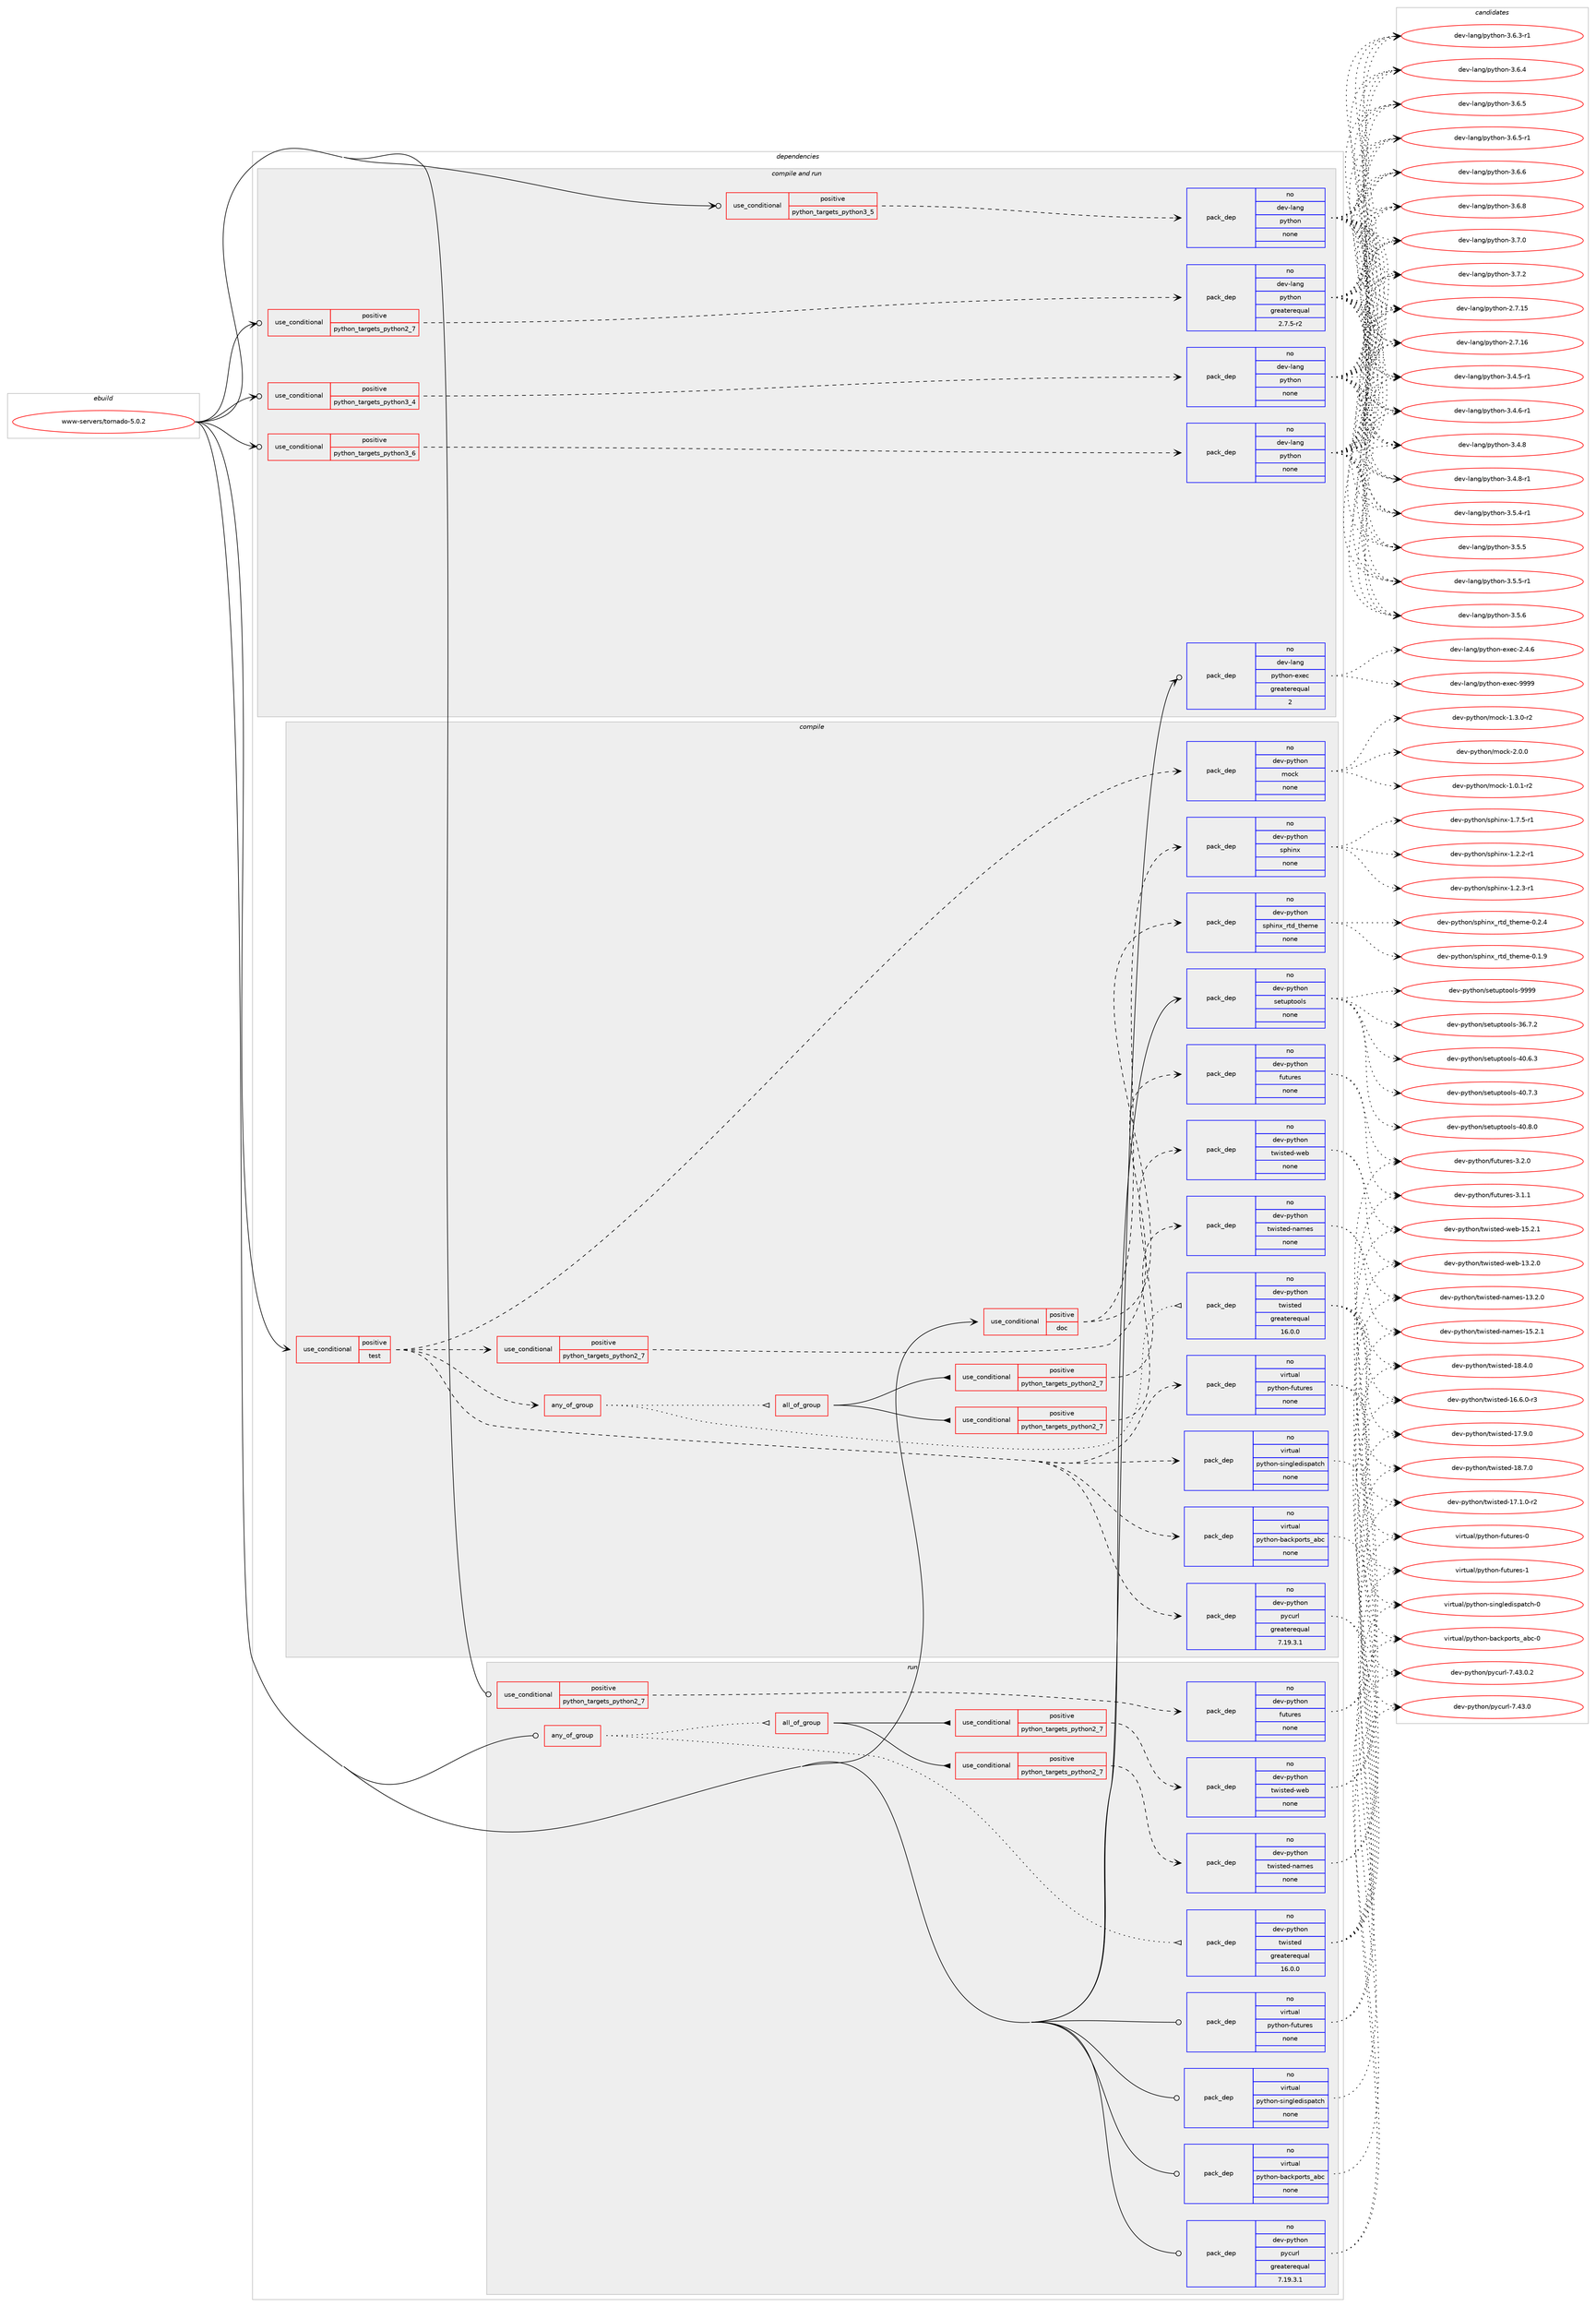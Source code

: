 digraph prolog {

# *************
# Graph options
# *************

newrank=true;
concentrate=true;
compound=true;
graph [rankdir=LR,fontname=Helvetica,fontsize=10,ranksep=1.5];#, ranksep=2.5, nodesep=0.2];
edge  [arrowhead=vee];
node  [fontname=Helvetica,fontsize=10];

# **********
# The ebuild
# **********

subgraph cluster_leftcol {
color=gray;
rank=same;
label=<<i>ebuild</i>>;
id [label="www-servers/tornado-5.0.2", color=red, width=4, href="../www-servers/tornado-5.0.2.svg"];
}

# ****************
# The dependencies
# ****************

subgraph cluster_midcol {
color=gray;
label=<<i>dependencies</i>>;
subgraph cluster_compile {
fillcolor="#eeeeee";
style=filled;
label=<<i>compile</i>>;
subgraph cond464920 {
dependency1752371 [label=<<TABLE BORDER="0" CELLBORDER="1" CELLSPACING="0" CELLPADDING="4"><TR><TD ROWSPAN="3" CELLPADDING="10">use_conditional</TD></TR><TR><TD>positive</TD></TR><TR><TD>doc</TD></TR></TABLE>>, shape=none, color=red];
subgraph pack1258139 {
dependency1752372 [label=<<TABLE BORDER="0" CELLBORDER="1" CELLSPACING="0" CELLPADDING="4" WIDTH="220"><TR><TD ROWSPAN="6" CELLPADDING="30">pack_dep</TD></TR><TR><TD WIDTH="110">no</TD></TR><TR><TD>dev-python</TD></TR><TR><TD>sphinx</TD></TR><TR><TD>none</TD></TR><TR><TD></TD></TR></TABLE>>, shape=none, color=blue];
}
dependency1752371:e -> dependency1752372:w [weight=20,style="dashed",arrowhead="vee"];
subgraph pack1258140 {
dependency1752373 [label=<<TABLE BORDER="0" CELLBORDER="1" CELLSPACING="0" CELLPADDING="4" WIDTH="220"><TR><TD ROWSPAN="6" CELLPADDING="30">pack_dep</TD></TR><TR><TD WIDTH="110">no</TD></TR><TR><TD>dev-python</TD></TR><TR><TD>sphinx_rtd_theme</TD></TR><TR><TD>none</TD></TR><TR><TD></TD></TR></TABLE>>, shape=none, color=blue];
}
dependency1752371:e -> dependency1752373:w [weight=20,style="dashed",arrowhead="vee"];
}
id:e -> dependency1752371:w [weight=20,style="solid",arrowhead="vee"];
subgraph cond464921 {
dependency1752374 [label=<<TABLE BORDER="0" CELLBORDER="1" CELLSPACING="0" CELLPADDING="4"><TR><TD ROWSPAN="3" CELLPADDING="10">use_conditional</TD></TR><TR><TD>positive</TD></TR><TR><TD>test</TD></TR></TABLE>>, shape=none, color=red];
subgraph cond464922 {
dependency1752375 [label=<<TABLE BORDER="0" CELLBORDER="1" CELLSPACING="0" CELLPADDING="4"><TR><TD ROWSPAN="3" CELLPADDING="10">use_conditional</TD></TR><TR><TD>positive</TD></TR><TR><TD>python_targets_python2_7</TD></TR></TABLE>>, shape=none, color=red];
subgraph pack1258141 {
dependency1752376 [label=<<TABLE BORDER="0" CELLBORDER="1" CELLSPACING="0" CELLPADDING="4" WIDTH="220"><TR><TD ROWSPAN="6" CELLPADDING="30">pack_dep</TD></TR><TR><TD WIDTH="110">no</TD></TR><TR><TD>dev-python</TD></TR><TR><TD>futures</TD></TR><TR><TD>none</TD></TR><TR><TD></TD></TR></TABLE>>, shape=none, color=blue];
}
dependency1752375:e -> dependency1752376:w [weight=20,style="dashed",arrowhead="vee"];
}
dependency1752374:e -> dependency1752375:w [weight=20,style="dashed",arrowhead="vee"];
subgraph pack1258142 {
dependency1752377 [label=<<TABLE BORDER="0" CELLBORDER="1" CELLSPACING="0" CELLPADDING="4" WIDTH="220"><TR><TD ROWSPAN="6" CELLPADDING="30">pack_dep</TD></TR><TR><TD WIDTH="110">no</TD></TR><TR><TD>dev-python</TD></TR><TR><TD>pycurl</TD></TR><TR><TD>greaterequal</TD></TR><TR><TD>7.19.3.1</TD></TR></TABLE>>, shape=none, color=blue];
}
dependency1752374:e -> dependency1752377:w [weight=20,style="dashed",arrowhead="vee"];
subgraph any28311 {
dependency1752378 [label=<<TABLE BORDER="0" CELLBORDER="1" CELLSPACING="0" CELLPADDING="4"><TR><TD CELLPADDING="10">any_of_group</TD></TR></TABLE>>, shape=none, color=red];subgraph pack1258143 {
dependency1752379 [label=<<TABLE BORDER="0" CELLBORDER="1" CELLSPACING="0" CELLPADDING="4" WIDTH="220"><TR><TD ROWSPAN="6" CELLPADDING="30">pack_dep</TD></TR><TR><TD WIDTH="110">no</TD></TR><TR><TD>dev-python</TD></TR><TR><TD>twisted</TD></TR><TR><TD>greaterequal</TD></TR><TR><TD>16.0.0</TD></TR></TABLE>>, shape=none, color=blue];
}
dependency1752378:e -> dependency1752379:w [weight=20,style="dotted",arrowhead="oinv"];
subgraph all1004 {
dependency1752380 [label=<<TABLE BORDER="0" CELLBORDER="1" CELLSPACING="0" CELLPADDING="4"><TR><TD CELLPADDING="10">all_of_group</TD></TR></TABLE>>, shape=none, color=red];subgraph cond464923 {
dependency1752381 [label=<<TABLE BORDER="0" CELLBORDER="1" CELLSPACING="0" CELLPADDING="4"><TR><TD ROWSPAN="3" CELLPADDING="10">use_conditional</TD></TR><TR><TD>positive</TD></TR><TR><TD>python_targets_python2_7</TD></TR></TABLE>>, shape=none, color=red];
subgraph pack1258144 {
dependency1752382 [label=<<TABLE BORDER="0" CELLBORDER="1" CELLSPACING="0" CELLPADDING="4" WIDTH="220"><TR><TD ROWSPAN="6" CELLPADDING="30">pack_dep</TD></TR><TR><TD WIDTH="110">no</TD></TR><TR><TD>dev-python</TD></TR><TR><TD>twisted-names</TD></TR><TR><TD>none</TD></TR><TR><TD></TD></TR></TABLE>>, shape=none, color=blue];
}
dependency1752381:e -> dependency1752382:w [weight=20,style="dashed",arrowhead="vee"];
}
dependency1752380:e -> dependency1752381:w [weight=20,style="solid",arrowhead="inv"];
subgraph cond464924 {
dependency1752383 [label=<<TABLE BORDER="0" CELLBORDER="1" CELLSPACING="0" CELLPADDING="4"><TR><TD ROWSPAN="3" CELLPADDING="10">use_conditional</TD></TR><TR><TD>positive</TD></TR><TR><TD>python_targets_python2_7</TD></TR></TABLE>>, shape=none, color=red];
subgraph pack1258145 {
dependency1752384 [label=<<TABLE BORDER="0" CELLBORDER="1" CELLSPACING="0" CELLPADDING="4" WIDTH="220"><TR><TD ROWSPAN="6" CELLPADDING="30">pack_dep</TD></TR><TR><TD WIDTH="110">no</TD></TR><TR><TD>dev-python</TD></TR><TR><TD>twisted-web</TD></TR><TR><TD>none</TD></TR><TR><TD></TD></TR></TABLE>>, shape=none, color=blue];
}
dependency1752383:e -> dependency1752384:w [weight=20,style="dashed",arrowhead="vee"];
}
dependency1752380:e -> dependency1752383:w [weight=20,style="solid",arrowhead="inv"];
}
dependency1752378:e -> dependency1752380:w [weight=20,style="dotted",arrowhead="oinv"];
}
dependency1752374:e -> dependency1752378:w [weight=20,style="dashed",arrowhead="vee"];
subgraph pack1258146 {
dependency1752385 [label=<<TABLE BORDER="0" CELLBORDER="1" CELLSPACING="0" CELLPADDING="4" WIDTH="220"><TR><TD ROWSPAN="6" CELLPADDING="30">pack_dep</TD></TR><TR><TD WIDTH="110">no</TD></TR><TR><TD>virtual</TD></TR><TR><TD>python-backports_abc</TD></TR><TR><TD>none</TD></TR><TR><TD></TD></TR></TABLE>>, shape=none, color=blue];
}
dependency1752374:e -> dependency1752385:w [weight=20,style="dashed",arrowhead="vee"];
subgraph pack1258147 {
dependency1752386 [label=<<TABLE BORDER="0" CELLBORDER="1" CELLSPACING="0" CELLPADDING="4" WIDTH="220"><TR><TD ROWSPAN="6" CELLPADDING="30">pack_dep</TD></TR><TR><TD WIDTH="110">no</TD></TR><TR><TD>virtual</TD></TR><TR><TD>python-futures</TD></TR><TR><TD>none</TD></TR><TR><TD></TD></TR></TABLE>>, shape=none, color=blue];
}
dependency1752374:e -> dependency1752386:w [weight=20,style="dashed",arrowhead="vee"];
subgraph pack1258148 {
dependency1752387 [label=<<TABLE BORDER="0" CELLBORDER="1" CELLSPACING="0" CELLPADDING="4" WIDTH="220"><TR><TD ROWSPAN="6" CELLPADDING="30">pack_dep</TD></TR><TR><TD WIDTH="110">no</TD></TR><TR><TD>virtual</TD></TR><TR><TD>python-singledispatch</TD></TR><TR><TD>none</TD></TR><TR><TD></TD></TR></TABLE>>, shape=none, color=blue];
}
dependency1752374:e -> dependency1752387:w [weight=20,style="dashed",arrowhead="vee"];
subgraph pack1258149 {
dependency1752388 [label=<<TABLE BORDER="0" CELLBORDER="1" CELLSPACING="0" CELLPADDING="4" WIDTH="220"><TR><TD ROWSPAN="6" CELLPADDING="30">pack_dep</TD></TR><TR><TD WIDTH="110">no</TD></TR><TR><TD>dev-python</TD></TR><TR><TD>mock</TD></TR><TR><TD>none</TD></TR><TR><TD></TD></TR></TABLE>>, shape=none, color=blue];
}
dependency1752374:e -> dependency1752388:w [weight=20,style="dashed",arrowhead="vee"];
}
id:e -> dependency1752374:w [weight=20,style="solid",arrowhead="vee"];
subgraph pack1258150 {
dependency1752389 [label=<<TABLE BORDER="0" CELLBORDER="1" CELLSPACING="0" CELLPADDING="4" WIDTH="220"><TR><TD ROWSPAN="6" CELLPADDING="30">pack_dep</TD></TR><TR><TD WIDTH="110">no</TD></TR><TR><TD>dev-python</TD></TR><TR><TD>setuptools</TD></TR><TR><TD>none</TD></TR><TR><TD></TD></TR></TABLE>>, shape=none, color=blue];
}
id:e -> dependency1752389:w [weight=20,style="solid",arrowhead="vee"];
}
subgraph cluster_compileandrun {
fillcolor="#eeeeee";
style=filled;
label=<<i>compile and run</i>>;
subgraph cond464925 {
dependency1752390 [label=<<TABLE BORDER="0" CELLBORDER="1" CELLSPACING="0" CELLPADDING="4"><TR><TD ROWSPAN="3" CELLPADDING="10">use_conditional</TD></TR><TR><TD>positive</TD></TR><TR><TD>python_targets_python2_7</TD></TR></TABLE>>, shape=none, color=red];
subgraph pack1258151 {
dependency1752391 [label=<<TABLE BORDER="0" CELLBORDER="1" CELLSPACING="0" CELLPADDING="4" WIDTH="220"><TR><TD ROWSPAN="6" CELLPADDING="30">pack_dep</TD></TR><TR><TD WIDTH="110">no</TD></TR><TR><TD>dev-lang</TD></TR><TR><TD>python</TD></TR><TR><TD>greaterequal</TD></TR><TR><TD>2.7.5-r2</TD></TR></TABLE>>, shape=none, color=blue];
}
dependency1752390:e -> dependency1752391:w [weight=20,style="dashed",arrowhead="vee"];
}
id:e -> dependency1752390:w [weight=20,style="solid",arrowhead="odotvee"];
subgraph cond464926 {
dependency1752392 [label=<<TABLE BORDER="0" CELLBORDER="1" CELLSPACING="0" CELLPADDING="4"><TR><TD ROWSPAN="3" CELLPADDING="10">use_conditional</TD></TR><TR><TD>positive</TD></TR><TR><TD>python_targets_python3_4</TD></TR></TABLE>>, shape=none, color=red];
subgraph pack1258152 {
dependency1752393 [label=<<TABLE BORDER="0" CELLBORDER="1" CELLSPACING="0" CELLPADDING="4" WIDTH="220"><TR><TD ROWSPAN="6" CELLPADDING="30">pack_dep</TD></TR><TR><TD WIDTH="110">no</TD></TR><TR><TD>dev-lang</TD></TR><TR><TD>python</TD></TR><TR><TD>none</TD></TR><TR><TD></TD></TR></TABLE>>, shape=none, color=blue];
}
dependency1752392:e -> dependency1752393:w [weight=20,style="dashed",arrowhead="vee"];
}
id:e -> dependency1752392:w [weight=20,style="solid",arrowhead="odotvee"];
subgraph cond464927 {
dependency1752394 [label=<<TABLE BORDER="0" CELLBORDER="1" CELLSPACING="0" CELLPADDING="4"><TR><TD ROWSPAN="3" CELLPADDING="10">use_conditional</TD></TR><TR><TD>positive</TD></TR><TR><TD>python_targets_python3_5</TD></TR></TABLE>>, shape=none, color=red];
subgraph pack1258153 {
dependency1752395 [label=<<TABLE BORDER="0" CELLBORDER="1" CELLSPACING="0" CELLPADDING="4" WIDTH="220"><TR><TD ROWSPAN="6" CELLPADDING="30">pack_dep</TD></TR><TR><TD WIDTH="110">no</TD></TR><TR><TD>dev-lang</TD></TR><TR><TD>python</TD></TR><TR><TD>none</TD></TR><TR><TD></TD></TR></TABLE>>, shape=none, color=blue];
}
dependency1752394:e -> dependency1752395:w [weight=20,style="dashed",arrowhead="vee"];
}
id:e -> dependency1752394:w [weight=20,style="solid",arrowhead="odotvee"];
subgraph cond464928 {
dependency1752396 [label=<<TABLE BORDER="0" CELLBORDER="1" CELLSPACING="0" CELLPADDING="4"><TR><TD ROWSPAN="3" CELLPADDING="10">use_conditional</TD></TR><TR><TD>positive</TD></TR><TR><TD>python_targets_python3_6</TD></TR></TABLE>>, shape=none, color=red];
subgraph pack1258154 {
dependency1752397 [label=<<TABLE BORDER="0" CELLBORDER="1" CELLSPACING="0" CELLPADDING="4" WIDTH="220"><TR><TD ROWSPAN="6" CELLPADDING="30">pack_dep</TD></TR><TR><TD WIDTH="110">no</TD></TR><TR><TD>dev-lang</TD></TR><TR><TD>python</TD></TR><TR><TD>none</TD></TR><TR><TD></TD></TR></TABLE>>, shape=none, color=blue];
}
dependency1752396:e -> dependency1752397:w [weight=20,style="dashed",arrowhead="vee"];
}
id:e -> dependency1752396:w [weight=20,style="solid",arrowhead="odotvee"];
subgraph pack1258155 {
dependency1752398 [label=<<TABLE BORDER="0" CELLBORDER="1" CELLSPACING="0" CELLPADDING="4" WIDTH="220"><TR><TD ROWSPAN="6" CELLPADDING="30">pack_dep</TD></TR><TR><TD WIDTH="110">no</TD></TR><TR><TD>dev-lang</TD></TR><TR><TD>python-exec</TD></TR><TR><TD>greaterequal</TD></TR><TR><TD>2</TD></TR></TABLE>>, shape=none, color=blue];
}
id:e -> dependency1752398:w [weight=20,style="solid",arrowhead="odotvee"];
}
subgraph cluster_run {
fillcolor="#eeeeee";
style=filled;
label=<<i>run</i>>;
subgraph any28312 {
dependency1752399 [label=<<TABLE BORDER="0" CELLBORDER="1" CELLSPACING="0" CELLPADDING="4"><TR><TD CELLPADDING="10">any_of_group</TD></TR></TABLE>>, shape=none, color=red];subgraph pack1258156 {
dependency1752400 [label=<<TABLE BORDER="0" CELLBORDER="1" CELLSPACING="0" CELLPADDING="4" WIDTH="220"><TR><TD ROWSPAN="6" CELLPADDING="30">pack_dep</TD></TR><TR><TD WIDTH="110">no</TD></TR><TR><TD>dev-python</TD></TR><TR><TD>twisted</TD></TR><TR><TD>greaterequal</TD></TR><TR><TD>16.0.0</TD></TR></TABLE>>, shape=none, color=blue];
}
dependency1752399:e -> dependency1752400:w [weight=20,style="dotted",arrowhead="oinv"];
subgraph all1005 {
dependency1752401 [label=<<TABLE BORDER="0" CELLBORDER="1" CELLSPACING="0" CELLPADDING="4"><TR><TD CELLPADDING="10">all_of_group</TD></TR></TABLE>>, shape=none, color=red];subgraph cond464929 {
dependency1752402 [label=<<TABLE BORDER="0" CELLBORDER="1" CELLSPACING="0" CELLPADDING="4"><TR><TD ROWSPAN="3" CELLPADDING="10">use_conditional</TD></TR><TR><TD>positive</TD></TR><TR><TD>python_targets_python2_7</TD></TR></TABLE>>, shape=none, color=red];
subgraph pack1258157 {
dependency1752403 [label=<<TABLE BORDER="0" CELLBORDER="1" CELLSPACING="0" CELLPADDING="4" WIDTH="220"><TR><TD ROWSPAN="6" CELLPADDING="30">pack_dep</TD></TR><TR><TD WIDTH="110">no</TD></TR><TR><TD>dev-python</TD></TR><TR><TD>twisted-names</TD></TR><TR><TD>none</TD></TR><TR><TD></TD></TR></TABLE>>, shape=none, color=blue];
}
dependency1752402:e -> dependency1752403:w [weight=20,style="dashed",arrowhead="vee"];
}
dependency1752401:e -> dependency1752402:w [weight=20,style="solid",arrowhead="inv"];
subgraph cond464930 {
dependency1752404 [label=<<TABLE BORDER="0" CELLBORDER="1" CELLSPACING="0" CELLPADDING="4"><TR><TD ROWSPAN="3" CELLPADDING="10">use_conditional</TD></TR><TR><TD>positive</TD></TR><TR><TD>python_targets_python2_7</TD></TR></TABLE>>, shape=none, color=red];
subgraph pack1258158 {
dependency1752405 [label=<<TABLE BORDER="0" CELLBORDER="1" CELLSPACING="0" CELLPADDING="4" WIDTH="220"><TR><TD ROWSPAN="6" CELLPADDING="30">pack_dep</TD></TR><TR><TD WIDTH="110">no</TD></TR><TR><TD>dev-python</TD></TR><TR><TD>twisted-web</TD></TR><TR><TD>none</TD></TR><TR><TD></TD></TR></TABLE>>, shape=none, color=blue];
}
dependency1752404:e -> dependency1752405:w [weight=20,style="dashed",arrowhead="vee"];
}
dependency1752401:e -> dependency1752404:w [weight=20,style="solid",arrowhead="inv"];
}
dependency1752399:e -> dependency1752401:w [weight=20,style="dotted",arrowhead="oinv"];
}
id:e -> dependency1752399:w [weight=20,style="solid",arrowhead="odot"];
subgraph cond464931 {
dependency1752406 [label=<<TABLE BORDER="0" CELLBORDER="1" CELLSPACING="0" CELLPADDING="4"><TR><TD ROWSPAN="3" CELLPADDING="10">use_conditional</TD></TR><TR><TD>positive</TD></TR><TR><TD>python_targets_python2_7</TD></TR></TABLE>>, shape=none, color=red];
subgraph pack1258159 {
dependency1752407 [label=<<TABLE BORDER="0" CELLBORDER="1" CELLSPACING="0" CELLPADDING="4" WIDTH="220"><TR><TD ROWSPAN="6" CELLPADDING="30">pack_dep</TD></TR><TR><TD WIDTH="110">no</TD></TR><TR><TD>dev-python</TD></TR><TR><TD>futures</TD></TR><TR><TD>none</TD></TR><TR><TD></TD></TR></TABLE>>, shape=none, color=blue];
}
dependency1752406:e -> dependency1752407:w [weight=20,style="dashed",arrowhead="vee"];
}
id:e -> dependency1752406:w [weight=20,style="solid",arrowhead="odot"];
subgraph pack1258160 {
dependency1752408 [label=<<TABLE BORDER="0" CELLBORDER="1" CELLSPACING="0" CELLPADDING="4" WIDTH="220"><TR><TD ROWSPAN="6" CELLPADDING="30">pack_dep</TD></TR><TR><TD WIDTH="110">no</TD></TR><TR><TD>dev-python</TD></TR><TR><TD>pycurl</TD></TR><TR><TD>greaterequal</TD></TR><TR><TD>7.19.3.1</TD></TR></TABLE>>, shape=none, color=blue];
}
id:e -> dependency1752408:w [weight=20,style="solid",arrowhead="odot"];
subgraph pack1258161 {
dependency1752409 [label=<<TABLE BORDER="0" CELLBORDER="1" CELLSPACING="0" CELLPADDING="4" WIDTH="220"><TR><TD ROWSPAN="6" CELLPADDING="30">pack_dep</TD></TR><TR><TD WIDTH="110">no</TD></TR><TR><TD>virtual</TD></TR><TR><TD>python-backports_abc</TD></TR><TR><TD>none</TD></TR><TR><TD></TD></TR></TABLE>>, shape=none, color=blue];
}
id:e -> dependency1752409:w [weight=20,style="solid",arrowhead="odot"];
subgraph pack1258162 {
dependency1752410 [label=<<TABLE BORDER="0" CELLBORDER="1" CELLSPACING="0" CELLPADDING="4" WIDTH="220"><TR><TD ROWSPAN="6" CELLPADDING="30">pack_dep</TD></TR><TR><TD WIDTH="110">no</TD></TR><TR><TD>virtual</TD></TR><TR><TD>python-futures</TD></TR><TR><TD>none</TD></TR><TR><TD></TD></TR></TABLE>>, shape=none, color=blue];
}
id:e -> dependency1752410:w [weight=20,style="solid",arrowhead="odot"];
subgraph pack1258163 {
dependency1752411 [label=<<TABLE BORDER="0" CELLBORDER="1" CELLSPACING="0" CELLPADDING="4" WIDTH="220"><TR><TD ROWSPAN="6" CELLPADDING="30">pack_dep</TD></TR><TR><TD WIDTH="110">no</TD></TR><TR><TD>virtual</TD></TR><TR><TD>python-singledispatch</TD></TR><TR><TD>none</TD></TR><TR><TD></TD></TR></TABLE>>, shape=none, color=blue];
}
id:e -> dependency1752411:w [weight=20,style="solid",arrowhead="odot"];
}
}

# **************
# The candidates
# **************

subgraph cluster_choices {
rank=same;
color=gray;
label=<<i>candidates</i>>;

subgraph choice1258139 {
color=black;
nodesep=1;
choice10010111845112121116104111110471151121041051101204549465046504511449 [label="dev-python/sphinx-1.2.2-r1", color=red, width=4,href="../dev-python/sphinx-1.2.2-r1.svg"];
choice10010111845112121116104111110471151121041051101204549465046514511449 [label="dev-python/sphinx-1.2.3-r1", color=red, width=4,href="../dev-python/sphinx-1.2.3-r1.svg"];
choice10010111845112121116104111110471151121041051101204549465546534511449 [label="dev-python/sphinx-1.7.5-r1", color=red, width=4,href="../dev-python/sphinx-1.7.5-r1.svg"];
dependency1752372:e -> choice10010111845112121116104111110471151121041051101204549465046504511449:w [style=dotted,weight="100"];
dependency1752372:e -> choice10010111845112121116104111110471151121041051101204549465046514511449:w [style=dotted,weight="100"];
dependency1752372:e -> choice10010111845112121116104111110471151121041051101204549465546534511449:w [style=dotted,weight="100"];
}
subgraph choice1258140 {
color=black;
nodesep=1;
choice10010111845112121116104111110471151121041051101209511411610095116104101109101454846494657 [label="dev-python/sphinx_rtd_theme-0.1.9", color=red, width=4,href="../dev-python/sphinx_rtd_theme-0.1.9.svg"];
choice10010111845112121116104111110471151121041051101209511411610095116104101109101454846504652 [label="dev-python/sphinx_rtd_theme-0.2.4", color=red, width=4,href="../dev-python/sphinx_rtd_theme-0.2.4.svg"];
dependency1752373:e -> choice10010111845112121116104111110471151121041051101209511411610095116104101109101454846494657:w [style=dotted,weight="100"];
dependency1752373:e -> choice10010111845112121116104111110471151121041051101209511411610095116104101109101454846504652:w [style=dotted,weight="100"];
}
subgraph choice1258141 {
color=black;
nodesep=1;
choice1001011184511212111610411111047102117116117114101115455146494649 [label="dev-python/futures-3.1.1", color=red, width=4,href="../dev-python/futures-3.1.1.svg"];
choice1001011184511212111610411111047102117116117114101115455146504648 [label="dev-python/futures-3.2.0", color=red, width=4,href="../dev-python/futures-3.2.0.svg"];
dependency1752376:e -> choice1001011184511212111610411111047102117116117114101115455146494649:w [style=dotted,weight="100"];
dependency1752376:e -> choice1001011184511212111610411111047102117116117114101115455146504648:w [style=dotted,weight="100"];
}
subgraph choice1258142 {
color=black;
nodesep=1;
choice10010111845112121116104111110471121219911711410845554652514648 [label="dev-python/pycurl-7.43.0", color=red, width=4,href="../dev-python/pycurl-7.43.0.svg"];
choice100101118451121211161041111104711212199117114108455546525146484650 [label="dev-python/pycurl-7.43.0.2", color=red, width=4,href="../dev-python/pycurl-7.43.0.2.svg"];
dependency1752377:e -> choice10010111845112121116104111110471121219911711410845554652514648:w [style=dotted,weight="100"];
dependency1752377:e -> choice100101118451121211161041111104711212199117114108455546525146484650:w [style=dotted,weight="100"];
}
subgraph choice1258143 {
color=black;
nodesep=1;
choice1001011184511212111610411111047116119105115116101100454954465446484511451 [label="dev-python/twisted-16.6.0-r3", color=red, width=4,href="../dev-python/twisted-16.6.0-r3.svg"];
choice1001011184511212111610411111047116119105115116101100454955464946484511450 [label="dev-python/twisted-17.1.0-r2", color=red, width=4,href="../dev-python/twisted-17.1.0-r2.svg"];
choice100101118451121211161041111104711611910511511610110045495546574648 [label="dev-python/twisted-17.9.0", color=red, width=4,href="../dev-python/twisted-17.9.0.svg"];
choice100101118451121211161041111104711611910511511610110045495646524648 [label="dev-python/twisted-18.4.0", color=red, width=4,href="../dev-python/twisted-18.4.0.svg"];
choice100101118451121211161041111104711611910511511610110045495646554648 [label="dev-python/twisted-18.7.0", color=red, width=4,href="../dev-python/twisted-18.7.0.svg"];
dependency1752379:e -> choice1001011184511212111610411111047116119105115116101100454954465446484511451:w [style=dotted,weight="100"];
dependency1752379:e -> choice1001011184511212111610411111047116119105115116101100454955464946484511450:w [style=dotted,weight="100"];
dependency1752379:e -> choice100101118451121211161041111104711611910511511610110045495546574648:w [style=dotted,weight="100"];
dependency1752379:e -> choice100101118451121211161041111104711611910511511610110045495646524648:w [style=dotted,weight="100"];
dependency1752379:e -> choice100101118451121211161041111104711611910511511610110045495646554648:w [style=dotted,weight="100"];
}
subgraph choice1258144 {
color=black;
nodesep=1;
choice1001011184511212111610411111047116119105115116101100451109710910111545495146504648 [label="dev-python/twisted-names-13.2.0", color=red, width=4,href="../dev-python/twisted-names-13.2.0.svg"];
choice1001011184511212111610411111047116119105115116101100451109710910111545495346504649 [label="dev-python/twisted-names-15.2.1", color=red, width=4,href="../dev-python/twisted-names-15.2.1.svg"];
dependency1752382:e -> choice1001011184511212111610411111047116119105115116101100451109710910111545495146504648:w [style=dotted,weight="100"];
dependency1752382:e -> choice1001011184511212111610411111047116119105115116101100451109710910111545495346504649:w [style=dotted,weight="100"];
}
subgraph choice1258145 {
color=black;
nodesep=1;
choice1001011184511212111610411111047116119105115116101100451191019845495146504648 [label="dev-python/twisted-web-13.2.0", color=red, width=4,href="../dev-python/twisted-web-13.2.0.svg"];
choice1001011184511212111610411111047116119105115116101100451191019845495346504649 [label="dev-python/twisted-web-15.2.1", color=red, width=4,href="../dev-python/twisted-web-15.2.1.svg"];
dependency1752384:e -> choice1001011184511212111610411111047116119105115116101100451191019845495146504648:w [style=dotted,weight="100"];
dependency1752384:e -> choice1001011184511212111610411111047116119105115116101100451191019845495346504649:w [style=dotted,weight="100"];
}
subgraph choice1258146 {
color=black;
nodesep=1;
choice118105114116117971084711212111610411111045989799107112111114116115959798994548 [label="virtual/python-backports_abc-0", color=red, width=4,href="../virtual/python-backports_abc-0.svg"];
dependency1752385:e -> choice118105114116117971084711212111610411111045989799107112111114116115959798994548:w [style=dotted,weight="100"];
}
subgraph choice1258147 {
color=black;
nodesep=1;
choice1181051141161179710847112121116104111110451021171161171141011154548 [label="virtual/python-futures-0", color=red, width=4,href="../virtual/python-futures-0.svg"];
choice1181051141161179710847112121116104111110451021171161171141011154549 [label="virtual/python-futures-1", color=red, width=4,href="../virtual/python-futures-1.svg"];
dependency1752386:e -> choice1181051141161179710847112121116104111110451021171161171141011154548:w [style=dotted,weight="100"];
dependency1752386:e -> choice1181051141161179710847112121116104111110451021171161171141011154549:w [style=dotted,weight="100"];
}
subgraph choice1258148 {
color=black;
nodesep=1;
choice11810511411611797108471121211161041111104511510511010310810110010511511297116991044548 [label="virtual/python-singledispatch-0", color=red, width=4,href="../virtual/python-singledispatch-0.svg"];
dependency1752387:e -> choice11810511411611797108471121211161041111104511510511010310810110010511511297116991044548:w [style=dotted,weight="100"];
}
subgraph choice1258149 {
color=black;
nodesep=1;
choice1001011184511212111610411111047109111991074549464846494511450 [label="dev-python/mock-1.0.1-r2", color=red, width=4,href="../dev-python/mock-1.0.1-r2.svg"];
choice1001011184511212111610411111047109111991074549465146484511450 [label="dev-python/mock-1.3.0-r2", color=red, width=4,href="../dev-python/mock-1.3.0-r2.svg"];
choice100101118451121211161041111104710911199107455046484648 [label="dev-python/mock-2.0.0", color=red, width=4,href="../dev-python/mock-2.0.0.svg"];
dependency1752388:e -> choice1001011184511212111610411111047109111991074549464846494511450:w [style=dotted,weight="100"];
dependency1752388:e -> choice1001011184511212111610411111047109111991074549465146484511450:w [style=dotted,weight="100"];
dependency1752388:e -> choice100101118451121211161041111104710911199107455046484648:w [style=dotted,weight="100"];
}
subgraph choice1258150 {
color=black;
nodesep=1;
choice100101118451121211161041111104711510111611711211611111110811545515446554650 [label="dev-python/setuptools-36.7.2", color=red, width=4,href="../dev-python/setuptools-36.7.2.svg"];
choice100101118451121211161041111104711510111611711211611111110811545524846544651 [label="dev-python/setuptools-40.6.3", color=red, width=4,href="../dev-python/setuptools-40.6.3.svg"];
choice100101118451121211161041111104711510111611711211611111110811545524846554651 [label="dev-python/setuptools-40.7.3", color=red, width=4,href="../dev-python/setuptools-40.7.3.svg"];
choice100101118451121211161041111104711510111611711211611111110811545524846564648 [label="dev-python/setuptools-40.8.0", color=red, width=4,href="../dev-python/setuptools-40.8.0.svg"];
choice10010111845112121116104111110471151011161171121161111111081154557575757 [label="dev-python/setuptools-9999", color=red, width=4,href="../dev-python/setuptools-9999.svg"];
dependency1752389:e -> choice100101118451121211161041111104711510111611711211611111110811545515446554650:w [style=dotted,weight="100"];
dependency1752389:e -> choice100101118451121211161041111104711510111611711211611111110811545524846544651:w [style=dotted,weight="100"];
dependency1752389:e -> choice100101118451121211161041111104711510111611711211611111110811545524846554651:w [style=dotted,weight="100"];
dependency1752389:e -> choice100101118451121211161041111104711510111611711211611111110811545524846564648:w [style=dotted,weight="100"];
dependency1752389:e -> choice10010111845112121116104111110471151011161171121161111111081154557575757:w [style=dotted,weight="100"];
}
subgraph choice1258151 {
color=black;
nodesep=1;
choice10010111845108971101034711212111610411111045504655464953 [label="dev-lang/python-2.7.15", color=red, width=4,href="../dev-lang/python-2.7.15.svg"];
choice10010111845108971101034711212111610411111045504655464954 [label="dev-lang/python-2.7.16", color=red, width=4,href="../dev-lang/python-2.7.16.svg"];
choice1001011184510897110103471121211161041111104551465246534511449 [label="dev-lang/python-3.4.5-r1", color=red, width=4,href="../dev-lang/python-3.4.5-r1.svg"];
choice1001011184510897110103471121211161041111104551465246544511449 [label="dev-lang/python-3.4.6-r1", color=red, width=4,href="../dev-lang/python-3.4.6-r1.svg"];
choice100101118451089711010347112121116104111110455146524656 [label="dev-lang/python-3.4.8", color=red, width=4,href="../dev-lang/python-3.4.8.svg"];
choice1001011184510897110103471121211161041111104551465246564511449 [label="dev-lang/python-3.4.8-r1", color=red, width=4,href="../dev-lang/python-3.4.8-r1.svg"];
choice1001011184510897110103471121211161041111104551465346524511449 [label="dev-lang/python-3.5.4-r1", color=red, width=4,href="../dev-lang/python-3.5.4-r1.svg"];
choice100101118451089711010347112121116104111110455146534653 [label="dev-lang/python-3.5.5", color=red, width=4,href="../dev-lang/python-3.5.5.svg"];
choice1001011184510897110103471121211161041111104551465346534511449 [label="dev-lang/python-3.5.5-r1", color=red, width=4,href="../dev-lang/python-3.5.5-r1.svg"];
choice100101118451089711010347112121116104111110455146534654 [label="dev-lang/python-3.5.6", color=red, width=4,href="../dev-lang/python-3.5.6.svg"];
choice1001011184510897110103471121211161041111104551465446514511449 [label="dev-lang/python-3.6.3-r1", color=red, width=4,href="../dev-lang/python-3.6.3-r1.svg"];
choice100101118451089711010347112121116104111110455146544652 [label="dev-lang/python-3.6.4", color=red, width=4,href="../dev-lang/python-3.6.4.svg"];
choice100101118451089711010347112121116104111110455146544653 [label="dev-lang/python-3.6.5", color=red, width=4,href="../dev-lang/python-3.6.5.svg"];
choice1001011184510897110103471121211161041111104551465446534511449 [label="dev-lang/python-3.6.5-r1", color=red, width=4,href="../dev-lang/python-3.6.5-r1.svg"];
choice100101118451089711010347112121116104111110455146544654 [label="dev-lang/python-3.6.6", color=red, width=4,href="../dev-lang/python-3.6.6.svg"];
choice100101118451089711010347112121116104111110455146544656 [label="dev-lang/python-3.6.8", color=red, width=4,href="../dev-lang/python-3.6.8.svg"];
choice100101118451089711010347112121116104111110455146554648 [label="dev-lang/python-3.7.0", color=red, width=4,href="../dev-lang/python-3.7.0.svg"];
choice100101118451089711010347112121116104111110455146554650 [label="dev-lang/python-3.7.2", color=red, width=4,href="../dev-lang/python-3.7.2.svg"];
dependency1752391:e -> choice10010111845108971101034711212111610411111045504655464953:w [style=dotted,weight="100"];
dependency1752391:e -> choice10010111845108971101034711212111610411111045504655464954:w [style=dotted,weight="100"];
dependency1752391:e -> choice1001011184510897110103471121211161041111104551465246534511449:w [style=dotted,weight="100"];
dependency1752391:e -> choice1001011184510897110103471121211161041111104551465246544511449:w [style=dotted,weight="100"];
dependency1752391:e -> choice100101118451089711010347112121116104111110455146524656:w [style=dotted,weight="100"];
dependency1752391:e -> choice1001011184510897110103471121211161041111104551465246564511449:w [style=dotted,weight="100"];
dependency1752391:e -> choice1001011184510897110103471121211161041111104551465346524511449:w [style=dotted,weight="100"];
dependency1752391:e -> choice100101118451089711010347112121116104111110455146534653:w [style=dotted,weight="100"];
dependency1752391:e -> choice1001011184510897110103471121211161041111104551465346534511449:w [style=dotted,weight="100"];
dependency1752391:e -> choice100101118451089711010347112121116104111110455146534654:w [style=dotted,weight="100"];
dependency1752391:e -> choice1001011184510897110103471121211161041111104551465446514511449:w [style=dotted,weight="100"];
dependency1752391:e -> choice100101118451089711010347112121116104111110455146544652:w [style=dotted,weight="100"];
dependency1752391:e -> choice100101118451089711010347112121116104111110455146544653:w [style=dotted,weight="100"];
dependency1752391:e -> choice1001011184510897110103471121211161041111104551465446534511449:w [style=dotted,weight="100"];
dependency1752391:e -> choice100101118451089711010347112121116104111110455146544654:w [style=dotted,weight="100"];
dependency1752391:e -> choice100101118451089711010347112121116104111110455146544656:w [style=dotted,weight="100"];
dependency1752391:e -> choice100101118451089711010347112121116104111110455146554648:w [style=dotted,weight="100"];
dependency1752391:e -> choice100101118451089711010347112121116104111110455146554650:w [style=dotted,weight="100"];
}
subgraph choice1258152 {
color=black;
nodesep=1;
choice10010111845108971101034711212111610411111045504655464953 [label="dev-lang/python-2.7.15", color=red, width=4,href="../dev-lang/python-2.7.15.svg"];
choice10010111845108971101034711212111610411111045504655464954 [label="dev-lang/python-2.7.16", color=red, width=4,href="../dev-lang/python-2.7.16.svg"];
choice1001011184510897110103471121211161041111104551465246534511449 [label="dev-lang/python-3.4.5-r1", color=red, width=4,href="../dev-lang/python-3.4.5-r1.svg"];
choice1001011184510897110103471121211161041111104551465246544511449 [label="dev-lang/python-3.4.6-r1", color=red, width=4,href="../dev-lang/python-3.4.6-r1.svg"];
choice100101118451089711010347112121116104111110455146524656 [label="dev-lang/python-3.4.8", color=red, width=4,href="../dev-lang/python-3.4.8.svg"];
choice1001011184510897110103471121211161041111104551465246564511449 [label="dev-lang/python-3.4.8-r1", color=red, width=4,href="../dev-lang/python-3.4.8-r1.svg"];
choice1001011184510897110103471121211161041111104551465346524511449 [label="dev-lang/python-3.5.4-r1", color=red, width=4,href="../dev-lang/python-3.5.4-r1.svg"];
choice100101118451089711010347112121116104111110455146534653 [label="dev-lang/python-3.5.5", color=red, width=4,href="../dev-lang/python-3.5.5.svg"];
choice1001011184510897110103471121211161041111104551465346534511449 [label="dev-lang/python-3.5.5-r1", color=red, width=4,href="../dev-lang/python-3.5.5-r1.svg"];
choice100101118451089711010347112121116104111110455146534654 [label="dev-lang/python-3.5.6", color=red, width=4,href="../dev-lang/python-3.5.6.svg"];
choice1001011184510897110103471121211161041111104551465446514511449 [label="dev-lang/python-3.6.3-r1", color=red, width=4,href="../dev-lang/python-3.6.3-r1.svg"];
choice100101118451089711010347112121116104111110455146544652 [label="dev-lang/python-3.6.4", color=red, width=4,href="../dev-lang/python-3.6.4.svg"];
choice100101118451089711010347112121116104111110455146544653 [label="dev-lang/python-3.6.5", color=red, width=4,href="../dev-lang/python-3.6.5.svg"];
choice1001011184510897110103471121211161041111104551465446534511449 [label="dev-lang/python-3.6.5-r1", color=red, width=4,href="../dev-lang/python-3.6.5-r1.svg"];
choice100101118451089711010347112121116104111110455146544654 [label="dev-lang/python-3.6.6", color=red, width=4,href="../dev-lang/python-3.6.6.svg"];
choice100101118451089711010347112121116104111110455146544656 [label="dev-lang/python-3.6.8", color=red, width=4,href="../dev-lang/python-3.6.8.svg"];
choice100101118451089711010347112121116104111110455146554648 [label="dev-lang/python-3.7.0", color=red, width=4,href="../dev-lang/python-3.7.0.svg"];
choice100101118451089711010347112121116104111110455146554650 [label="dev-lang/python-3.7.2", color=red, width=4,href="../dev-lang/python-3.7.2.svg"];
dependency1752393:e -> choice10010111845108971101034711212111610411111045504655464953:w [style=dotted,weight="100"];
dependency1752393:e -> choice10010111845108971101034711212111610411111045504655464954:w [style=dotted,weight="100"];
dependency1752393:e -> choice1001011184510897110103471121211161041111104551465246534511449:w [style=dotted,weight="100"];
dependency1752393:e -> choice1001011184510897110103471121211161041111104551465246544511449:w [style=dotted,weight="100"];
dependency1752393:e -> choice100101118451089711010347112121116104111110455146524656:w [style=dotted,weight="100"];
dependency1752393:e -> choice1001011184510897110103471121211161041111104551465246564511449:w [style=dotted,weight="100"];
dependency1752393:e -> choice1001011184510897110103471121211161041111104551465346524511449:w [style=dotted,weight="100"];
dependency1752393:e -> choice100101118451089711010347112121116104111110455146534653:w [style=dotted,weight="100"];
dependency1752393:e -> choice1001011184510897110103471121211161041111104551465346534511449:w [style=dotted,weight="100"];
dependency1752393:e -> choice100101118451089711010347112121116104111110455146534654:w [style=dotted,weight="100"];
dependency1752393:e -> choice1001011184510897110103471121211161041111104551465446514511449:w [style=dotted,weight="100"];
dependency1752393:e -> choice100101118451089711010347112121116104111110455146544652:w [style=dotted,weight="100"];
dependency1752393:e -> choice100101118451089711010347112121116104111110455146544653:w [style=dotted,weight="100"];
dependency1752393:e -> choice1001011184510897110103471121211161041111104551465446534511449:w [style=dotted,weight="100"];
dependency1752393:e -> choice100101118451089711010347112121116104111110455146544654:w [style=dotted,weight="100"];
dependency1752393:e -> choice100101118451089711010347112121116104111110455146544656:w [style=dotted,weight="100"];
dependency1752393:e -> choice100101118451089711010347112121116104111110455146554648:w [style=dotted,weight="100"];
dependency1752393:e -> choice100101118451089711010347112121116104111110455146554650:w [style=dotted,weight="100"];
}
subgraph choice1258153 {
color=black;
nodesep=1;
choice10010111845108971101034711212111610411111045504655464953 [label="dev-lang/python-2.7.15", color=red, width=4,href="../dev-lang/python-2.7.15.svg"];
choice10010111845108971101034711212111610411111045504655464954 [label="dev-lang/python-2.7.16", color=red, width=4,href="../dev-lang/python-2.7.16.svg"];
choice1001011184510897110103471121211161041111104551465246534511449 [label="dev-lang/python-3.4.5-r1", color=red, width=4,href="../dev-lang/python-3.4.5-r1.svg"];
choice1001011184510897110103471121211161041111104551465246544511449 [label="dev-lang/python-3.4.6-r1", color=red, width=4,href="../dev-lang/python-3.4.6-r1.svg"];
choice100101118451089711010347112121116104111110455146524656 [label="dev-lang/python-3.4.8", color=red, width=4,href="../dev-lang/python-3.4.8.svg"];
choice1001011184510897110103471121211161041111104551465246564511449 [label="dev-lang/python-3.4.8-r1", color=red, width=4,href="../dev-lang/python-3.4.8-r1.svg"];
choice1001011184510897110103471121211161041111104551465346524511449 [label="dev-lang/python-3.5.4-r1", color=red, width=4,href="../dev-lang/python-3.5.4-r1.svg"];
choice100101118451089711010347112121116104111110455146534653 [label="dev-lang/python-3.5.5", color=red, width=4,href="../dev-lang/python-3.5.5.svg"];
choice1001011184510897110103471121211161041111104551465346534511449 [label="dev-lang/python-3.5.5-r1", color=red, width=4,href="../dev-lang/python-3.5.5-r1.svg"];
choice100101118451089711010347112121116104111110455146534654 [label="dev-lang/python-3.5.6", color=red, width=4,href="../dev-lang/python-3.5.6.svg"];
choice1001011184510897110103471121211161041111104551465446514511449 [label="dev-lang/python-3.6.3-r1", color=red, width=4,href="../dev-lang/python-3.6.3-r1.svg"];
choice100101118451089711010347112121116104111110455146544652 [label="dev-lang/python-3.6.4", color=red, width=4,href="../dev-lang/python-3.6.4.svg"];
choice100101118451089711010347112121116104111110455146544653 [label="dev-lang/python-3.6.5", color=red, width=4,href="../dev-lang/python-3.6.5.svg"];
choice1001011184510897110103471121211161041111104551465446534511449 [label="dev-lang/python-3.6.5-r1", color=red, width=4,href="../dev-lang/python-3.6.5-r1.svg"];
choice100101118451089711010347112121116104111110455146544654 [label="dev-lang/python-3.6.6", color=red, width=4,href="../dev-lang/python-3.6.6.svg"];
choice100101118451089711010347112121116104111110455146544656 [label="dev-lang/python-3.6.8", color=red, width=4,href="../dev-lang/python-3.6.8.svg"];
choice100101118451089711010347112121116104111110455146554648 [label="dev-lang/python-3.7.0", color=red, width=4,href="../dev-lang/python-3.7.0.svg"];
choice100101118451089711010347112121116104111110455146554650 [label="dev-lang/python-3.7.2", color=red, width=4,href="../dev-lang/python-3.7.2.svg"];
dependency1752395:e -> choice10010111845108971101034711212111610411111045504655464953:w [style=dotted,weight="100"];
dependency1752395:e -> choice10010111845108971101034711212111610411111045504655464954:w [style=dotted,weight="100"];
dependency1752395:e -> choice1001011184510897110103471121211161041111104551465246534511449:w [style=dotted,weight="100"];
dependency1752395:e -> choice1001011184510897110103471121211161041111104551465246544511449:w [style=dotted,weight="100"];
dependency1752395:e -> choice100101118451089711010347112121116104111110455146524656:w [style=dotted,weight="100"];
dependency1752395:e -> choice1001011184510897110103471121211161041111104551465246564511449:w [style=dotted,weight="100"];
dependency1752395:e -> choice1001011184510897110103471121211161041111104551465346524511449:w [style=dotted,weight="100"];
dependency1752395:e -> choice100101118451089711010347112121116104111110455146534653:w [style=dotted,weight="100"];
dependency1752395:e -> choice1001011184510897110103471121211161041111104551465346534511449:w [style=dotted,weight="100"];
dependency1752395:e -> choice100101118451089711010347112121116104111110455146534654:w [style=dotted,weight="100"];
dependency1752395:e -> choice1001011184510897110103471121211161041111104551465446514511449:w [style=dotted,weight="100"];
dependency1752395:e -> choice100101118451089711010347112121116104111110455146544652:w [style=dotted,weight="100"];
dependency1752395:e -> choice100101118451089711010347112121116104111110455146544653:w [style=dotted,weight="100"];
dependency1752395:e -> choice1001011184510897110103471121211161041111104551465446534511449:w [style=dotted,weight="100"];
dependency1752395:e -> choice100101118451089711010347112121116104111110455146544654:w [style=dotted,weight="100"];
dependency1752395:e -> choice100101118451089711010347112121116104111110455146544656:w [style=dotted,weight="100"];
dependency1752395:e -> choice100101118451089711010347112121116104111110455146554648:w [style=dotted,weight="100"];
dependency1752395:e -> choice100101118451089711010347112121116104111110455146554650:w [style=dotted,weight="100"];
}
subgraph choice1258154 {
color=black;
nodesep=1;
choice10010111845108971101034711212111610411111045504655464953 [label="dev-lang/python-2.7.15", color=red, width=4,href="../dev-lang/python-2.7.15.svg"];
choice10010111845108971101034711212111610411111045504655464954 [label="dev-lang/python-2.7.16", color=red, width=4,href="../dev-lang/python-2.7.16.svg"];
choice1001011184510897110103471121211161041111104551465246534511449 [label="dev-lang/python-3.4.5-r1", color=red, width=4,href="../dev-lang/python-3.4.5-r1.svg"];
choice1001011184510897110103471121211161041111104551465246544511449 [label="dev-lang/python-3.4.6-r1", color=red, width=4,href="../dev-lang/python-3.4.6-r1.svg"];
choice100101118451089711010347112121116104111110455146524656 [label="dev-lang/python-3.4.8", color=red, width=4,href="../dev-lang/python-3.4.8.svg"];
choice1001011184510897110103471121211161041111104551465246564511449 [label="dev-lang/python-3.4.8-r1", color=red, width=4,href="../dev-lang/python-3.4.8-r1.svg"];
choice1001011184510897110103471121211161041111104551465346524511449 [label="dev-lang/python-3.5.4-r1", color=red, width=4,href="../dev-lang/python-3.5.4-r1.svg"];
choice100101118451089711010347112121116104111110455146534653 [label="dev-lang/python-3.5.5", color=red, width=4,href="../dev-lang/python-3.5.5.svg"];
choice1001011184510897110103471121211161041111104551465346534511449 [label="dev-lang/python-3.5.5-r1", color=red, width=4,href="../dev-lang/python-3.5.5-r1.svg"];
choice100101118451089711010347112121116104111110455146534654 [label="dev-lang/python-3.5.6", color=red, width=4,href="../dev-lang/python-3.5.6.svg"];
choice1001011184510897110103471121211161041111104551465446514511449 [label="dev-lang/python-3.6.3-r1", color=red, width=4,href="../dev-lang/python-3.6.3-r1.svg"];
choice100101118451089711010347112121116104111110455146544652 [label="dev-lang/python-3.6.4", color=red, width=4,href="../dev-lang/python-3.6.4.svg"];
choice100101118451089711010347112121116104111110455146544653 [label="dev-lang/python-3.6.5", color=red, width=4,href="../dev-lang/python-3.6.5.svg"];
choice1001011184510897110103471121211161041111104551465446534511449 [label="dev-lang/python-3.6.5-r1", color=red, width=4,href="../dev-lang/python-3.6.5-r1.svg"];
choice100101118451089711010347112121116104111110455146544654 [label="dev-lang/python-3.6.6", color=red, width=4,href="../dev-lang/python-3.6.6.svg"];
choice100101118451089711010347112121116104111110455146544656 [label="dev-lang/python-3.6.8", color=red, width=4,href="../dev-lang/python-3.6.8.svg"];
choice100101118451089711010347112121116104111110455146554648 [label="dev-lang/python-3.7.0", color=red, width=4,href="../dev-lang/python-3.7.0.svg"];
choice100101118451089711010347112121116104111110455146554650 [label="dev-lang/python-3.7.2", color=red, width=4,href="../dev-lang/python-3.7.2.svg"];
dependency1752397:e -> choice10010111845108971101034711212111610411111045504655464953:w [style=dotted,weight="100"];
dependency1752397:e -> choice10010111845108971101034711212111610411111045504655464954:w [style=dotted,weight="100"];
dependency1752397:e -> choice1001011184510897110103471121211161041111104551465246534511449:w [style=dotted,weight="100"];
dependency1752397:e -> choice1001011184510897110103471121211161041111104551465246544511449:w [style=dotted,weight="100"];
dependency1752397:e -> choice100101118451089711010347112121116104111110455146524656:w [style=dotted,weight="100"];
dependency1752397:e -> choice1001011184510897110103471121211161041111104551465246564511449:w [style=dotted,weight="100"];
dependency1752397:e -> choice1001011184510897110103471121211161041111104551465346524511449:w [style=dotted,weight="100"];
dependency1752397:e -> choice100101118451089711010347112121116104111110455146534653:w [style=dotted,weight="100"];
dependency1752397:e -> choice1001011184510897110103471121211161041111104551465346534511449:w [style=dotted,weight="100"];
dependency1752397:e -> choice100101118451089711010347112121116104111110455146534654:w [style=dotted,weight="100"];
dependency1752397:e -> choice1001011184510897110103471121211161041111104551465446514511449:w [style=dotted,weight="100"];
dependency1752397:e -> choice100101118451089711010347112121116104111110455146544652:w [style=dotted,weight="100"];
dependency1752397:e -> choice100101118451089711010347112121116104111110455146544653:w [style=dotted,weight="100"];
dependency1752397:e -> choice1001011184510897110103471121211161041111104551465446534511449:w [style=dotted,weight="100"];
dependency1752397:e -> choice100101118451089711010347112121116104111110455146544654:w [style=dotted,weight="100"];
dependency1752397:e -> choice100101118451089711010347112121116104111110455146544656:w [style=dotted,weight="100"];
dependency1752397:e -> choice100101118451089711010347112121116104111110455146554648:w [style=dotted,weight="100"];
dependency1752397:e -> choice100101118451089711010347112121116104111110455146554650:w [style=dotted,weight="100"];
}
subgraph choice1258155 {
color=black;
nodesep=1;
choice1001011184510897110103471121211161041111104510112010199455046524654 [label="dev-lang/python-exec-2.4.6", color=red, width=4,href="../dev-lang/python-exec-2.4.6.svg"];
choice10010111845108971101034711212111610411111045101120101994557575757 [label="dev-lang/python-exec-9999", color=red, width=4,href="../dev-lang/python-exec-9999.svg"];
dependency1752398:e -> choice1001011184510897110103471121211161041111104510112010199455046524654:w [style=dotted,weight="100"];
dependency1752398:e -> choice10010111845108971101034711212111610411111045101120101994557575757:w [style=dotted,weight="100"];
}
subgraph choice1258156 {
color=black;
nodesep=1;
choice1001011184511212111610411111047116119105115116101100454954465446484511451 [label="dev-python/twisted-16.6.0-r3", color=red, width=4,href="../dev-python/twisted-16.6.0-r3.svg"];
choice1001011184511212111610411111047116119105115116101100454955464946484511450 [label="dev-python/twisted-17.1.0-r2", color=red, width=4,href="../dev-python/twisted-17.1.0-r2.svg"];
choice100101118451121211161041111104711611910511511610110045495546574648 [label="dev-python/twisted-17.9.0", color=red, width=4,href="../dev-python/twisted-17.9.0.svg"];
choice100101118451121211161041111104711611910511511610110045495646524648 [label="dev-python/twisted-18.4.0", color=red, width=4,href="../dev-python/twisted-18.4.0.svg"];
choice100101118451121211161041111104711611910511511610110045495646554648 [label="dev-python/twisted-18.7.0", color=red, width=4,href="../dev-python/twisted-18.7.0.svg"];
dependency1752400:e -> choice1001011184511212111610411111047116119105115116101100454954465446484511451:w [style=dotted,weight="100"];
dependency1752400:e -> choice1001011184511212111610411111047116119105115116101100454955464946484511450:w [style=dotted,weight="100"];
dependency1752400:e -> choice100101118451121211161041111104711611910511511610110045495546574648:w [style=dotted,weight="100"];
dependency1752400:e -> choice100101118451121211161041111104711611910511511610110045495646524648:w [style=dotted,weight="100"];
dependency1752400:e -> choice100101118451121211161041111104711611910511511610110045495646554648:w [style=dotted,weight="100"];
}
subgraph choice1258157 {
color=black;
nodesep=1;
choice1001011184511212111610411111047116119105115116101100451109710910111545495146504648 [label="dev-python/twisted-names-13.2.0", color=red, width=4,href="../dev-python/twisted-names-13.2.0.svg"];
choice1001011184511212111610411111047116119105115116101100451109710910111545495346504649 [label="dev-python/twisted-names-15.2.1", color=red, width=4,href="../dev-python/twisted-names-15.2.1.svg"];
dependency1752403:e -> choice1001011184511212111610411111047116119105115116101100451109710910111545495146504648:w [style=dotted,weight="100"];
dependency1752403:e -> choice1001011184511212111610411111047116119105115116101100451109710910111545495346504649:w [style=dotted,weight="100"];
}
subgraph choice1258158 {
color=black;
nodesep=1;
choice1001011184511212111610411111047116119105115116101100451191019845495146504648 [label="dev-python/twisted-web-13.2.0", color=red, width=4,href="../dev-python/twisted-web-13.2.0.svg"];
choice1001011184511212111610411111047116119105115116101100451191019845495346504649 [label="dev-python/twisted-web-15.2.1", color=red, width=4,href="../dev-python/twisted-web-15.2.1.svg"];
dependency1752405:e -> choice1001011184511212111610411111047116119105115116101100451191019845495146504648:w [style=dotted,weight="100"];
dependency1752405:e -> choice1001011184511212111610411111047116119105115116101100451191019845495346504649:w [style=dotted,weight="100"];
}
subgraph choice1258159 {
color=black;
nodesep=1;
choice1001011184511212111610411111047102117116117114101115455146494649 [label="dev-python/futures-3.1.1", color=red, width=4,href="../dev-python/futures-3.1.1.svg"];
choice1001011184511212111610411111047102117116117114101115455146504648 [label="dev-python/futures-3.2.0", color=red, width=4,href="../dev-python/futures-3.2.0.svg"];
dependency1752407:e -> choice1001011184511212111610411111047102117116117114101115455146494649:w [style=dotted,weight="100"];
dependency1752407:e -> choice1001011184511212111610411111047102117116117114101115455146504648:w [style=dotted,weight="100"];
}
subgraph choice1258160 {
color=black;
nodesep=1;
choice10010111845112121116104111110471121219911711410845554652514648 [label="dev-python/pycurl-7.43.0", color=red, width=4,href="../dev-python/pycurl-7.43.0.svg"];
choice100101118451121211161041111104711212199117114108455546525146484650 [label="dev-python/pycurl-7.43.0.2", color=red, width=4,href="../dev-python/pycurl-7.43.0.2.svg"];
dependency1752408:e -> choice10010111845112121116104111110471121219911711410845554652514648:w [style=dotted,weight="100"];
dependency1752408:e -> choice100101118451121211161041111104711212199117114108455546525146484650:w [style=dotted,weight="100"];
}
subgraph choice1258161 {
color=black;
nodesep=1;
choice118105114116117971084711212111610411111045989799107112111114116115959798994548 [label="virtual/python-backports_abc-0", color=red, width=4,href="../virtual/python-backports_abc-0.svg"];
dependency1752409:e -> choice118105114116117971084711212111610411111045989799107112111114116115959798994548:w [style=dotted,weight="100"];
}
subgraph choice1258162 {
color=black;
nodesep=1;
choice1181051141161179710847112121116104111110451021171161171141011154548 [label="virtual/python-futures-0", color=red, width=4,href="../virtual/python-futures-0.svg"];
choice1181051141161179710847112121116104111110451021171161171141011154549 [label="virtual/python-futures-1", color=red, width=4,href="../virtual/python-futures-1.svg"];
dependency1752410:e -> choice1181051141161179710847112121116104111110451021171161171141011154548:w [style=dotted,weight="100"];
dependency1752410:e -> choice1181051141161179710847112121116104111110451021171161171141011154549:w [style=dotted,weight="100"];
}
subgraph choice1258163 {
color=black;
nodesep=1;
choice11810511411611797108471121211161041111104511510511010310810110010511511297116991044548 [label="virtual/python-singledispatch-0", color=red, width=4,href="../virtual/python-singledispatch-0.svg"];
dependency1752411:e -> choice11810511411611797108471121211161041111104511510511010310810110010511511297116991044548:w [style=dotted,weight="100"];
}
}

}
